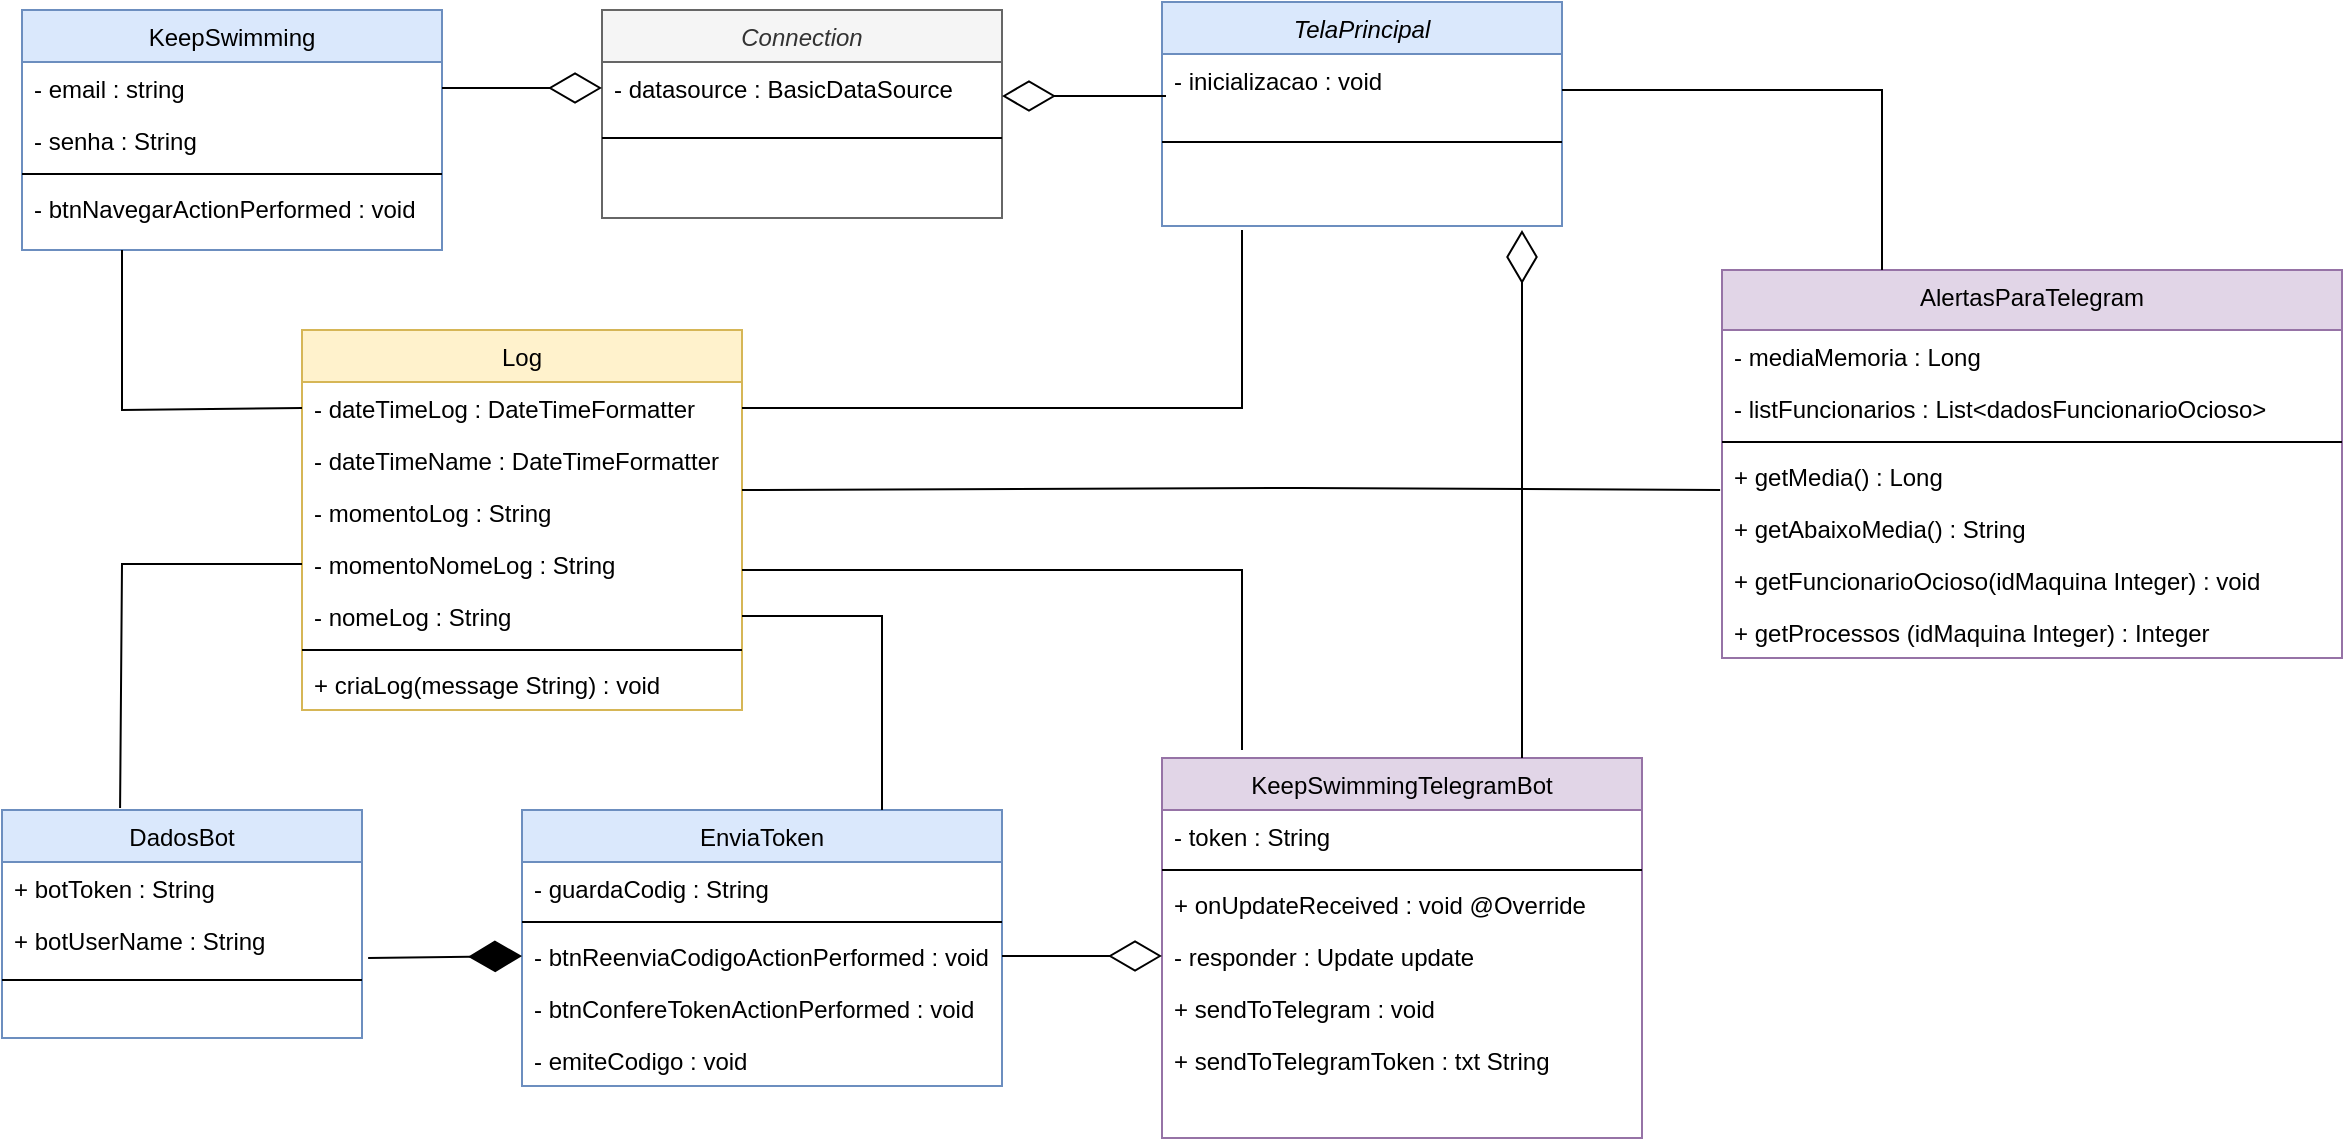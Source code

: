 <mxfile version="18.1.1" type="github">
  <diagram id="C5RBs43oDa-KdzZeNtuy" name="Page-1">
    <mxGraphModel dx="2208" dy="802" grid="1" gridSize="10" guides="1" tooltips="1" connect="1" arrows="1" fold="1" page="1" pageScale="1" pageWidth="827" pageHeight="1169" math="0" shadow="0">
      <root>
        <mxCell id="WIyWlLk6GJQsqaUBKTNV-0" />
        <mxCell id="WIyWlLk6GJQsqaUBKTNV-1" parent="WIyWlLk6GJQsqaUBKTNV-0" />
        <mxCell id="zkfFHV4jXpPFQw0GAbJ--0" value="Connection" style="swimlane;fontStyle=2;align=center;verticalAlign=top;childLayout=stackLayout;horizontal=1;startSize=26;horizontalStack=0;resizeParent=1;resizeLast=0;collapsible=1;marginBottom=0;rounded=0;shadow=0;strokeWidth=1;fillColor=#f5f5f5;fontColor=#333333;strokeColor=#666666;" parent="WIyWlLk6GJQsqaUBKTNV-1" vertex="1">
          <mxGeometry x="-400" y="40" width="200" height="104" as="geometry">
            <mxRectangle x="230" y="140" width="160" height="26" as="alternateBounds" />
          </mxGeometry>
        </mxCell>
        <mxCell id="zkfFHV4jXpPFQw0GAbJ--1" value="- datasource : BasicDataSource" style="text;align=left;verticalAlign=top;spacingLeft=4;spacingRight=4;overflow=hidden;rotatable=0;points=[[0,0.5],[1,0.5]];portConstraint=eastwest;" parent="zkfFHV4jXpPFQw0GAbJ--0" vertex="1">
          <mxGeometry y="26" width="200" height="26" as="geometry" />
        </mxCell>
        <mxCell id="zkfFHV4jXpPFQw0GAbJ--4" value="" style="line;html=1;strokeWidth=1;align=left;verticalAlign=middle;spacingTop=-1;spacingLeft=3;spacingRight=3;rotatable=0;labelPosition=right;points=[];portConstraint=eastwest;" parent="zkfFHV4jXpPFQw0GAbJ--0" vertex="1">
          <mxGeometry y="52" width="200" height="24" as="geometry" />
        </mxCell>
        <mxCell id="zkfFHV4jXpPFQw0GAbJ--6" value="EnviaToken" style="swimlane;fontStyle=0;align=center;verticalAlign=top;childLayout=stackLayout;horizontal=1;startSize=26;horizontalStack=0;resizeParent=1;resizeLast=0;collapsible=1;marginBottom=0;rounded=0;shadow=0;strokeWidth=1;fillColor=#dae8fc;strokeColor=#6c8ebf;" parent="WIyWlLk6GJQsqaUBKTNV-1" vertex="1">
          <mxGeometry x="-440" y="440" width="240" height="138" as="geometry">
            <mxRectangle x="130" y="380" width="160" height="26" as="alternateBounds" />
          </mxGeometry>
        </mxCell>
        <mxCell id="zkfFHV4jXpPFQw0GAbJ--7" value="- guardaCodig : String" style="text;align=left;verticalAlign=top;spacingLeft=4;spacingRight=4;overflow=hidden;rotatable=0;points=[[0,0.5],[1,0.5]];portConstraint=eastwest;" parent="zkfFHV4jXpPFQw0GAbJ--6" vertex="1">
          <mxGeometry y="26" width="240" height="26" as="geometry" />
        </mxCell>
        <mxCell id="zkfFHV4jXpPFQw0GAbJ--9" value="" style="line;html=1;strokeWidth=1;align=left;verticalAlign=middle;spacingTop=-1;spacingLeft=3;spacingRight=3;rotatable=0;labelPosition=right;points=[];portConstraint=eastwest;" parent="zkfFHV4jXpPFQw0GAbJ--6" vertex="1">
          <mxGeometry y="52" width="240" height="8" as="geometry" />
        </mxCell>
        <mxCell id="zkfFHV4jXpPFQw0GAbJ--11" value="- btnReenviaCodigoActionPerformed : void&#xa;" style="text;align=left;verticalAlign=top;spacingLeft=4;spacingRight=4;overflow=hidden;rotatable=0;points=[[0,0.5],[1,0.5]];portConstraint=eastwest;" parent="zkfFHV4jXpPFQw0GAbJ--6" vertex="1">
          <mxGeometry y="60" width="240" height="26" as="geometry" />
        </mxCell>
        <mxCell id="9om1W-aeIpIk0Kfcta7R-9" value="- btnConfereTokenActionPerformed : void" style="text;align=left;verticalAlign=top;spacingLeft=4;spacingRight=4;overflow=hidden;rotatable=0;points=[[0,0.5],[1,0.5]];portConstraint=eastwest;" parent="zkfFHV4jXpPFQw0GAbJ--6" vertex="1">
          <mxGeometry y="86" width="240" height="26" as="geometry" />
        </mxCell>
        <mxCell id="9om1W-aeIpIk0Kfcta7R-10" value="- emiteCodigo : void" style="text;align=left;verticalAlign=top;spacingLeft=4;spacingRight=4;overflow=hidden;rotatable=0;points=[[0,0.5],[1,0.5]];portConstraint=eastwest;" parent="zkfFHV4jXpPFQw0GAbJ--6" vertex="1">
          <mxGeometry y="112" width="240" height="26" as="geometry" />
        </mxCell>
        <mxCell id="zkfFHV4jXpPFQw0GAbJ--17" value="DadosBot" style="swimlane;fontStyle=0;align=center;verticalAlign=top;childLayout=stackLayout;horizontal=1;startSize=26;horizontalStack=0;resizeParent=1;resizeLast=0;collapsible=1;marginBottom=0;rounded=0;shadow=0;strokeWidth=1;fillColor=#dae8fc;strokeColor=#6c8ebf;" parent="WIyWlLk6GJQsqaUBKTNV-1" vertex="1">
          <mxGeometry x="-700" y="440" width="180" height="114" as="geometry">
            <mxRectangle x="550" y="140" width="160" height="26" as="alternateBounds" />
          </mxGeometry>
        </mxCell>
        <mxCell id="zkfFHV4jXpPFQw0GAbJ--18" value="+ botToken : String" style="text;align=left;verticalAlign=top;spacingLeft=4;spacingRight=4;overflow=hidden;rotatable=0;points=[[0,0.5],[1,0.5]];portConstraint=eastwest;" parent="zkfFHV4jXpPFQw0GAbJ--17" vertex="1">
          <mxGeometry y="26" width="180" height="26" as="geometry" />
        </mxCell>
        <mxCell id="zkfFHV4jXpPFQw0GAbJ--19" value="+ botUserName : String" style="text;align=left;verticalAlign=top;spacingLeft=4;spacingRight=4;overflow=hidden;rotatable=0;points=[[0,0.5],[1,0.5]];portConstraint=eastwest;rounded=0;shadow=0;html=0;" parent="zkfFHV4jXpPFQw0GAbJ--17" vertex="1">
          <mxGeometry y="52" width="180" height="26" as="geometry" />
        </mxCell>
        <mxCell id="zkfFHV4jXpPFQw0GAbJ--23" value="" style="line;html=1;strokeWidth=1;align=left;verticalAlign=middle;spacingTop=-1;spacingLeft=3;spacingRight=3;rotatable=0;labelPosition=right;points=[];portConstraint=eastwest;" parent="zkfFHV4jXpPFQw0GAbJ--17" vertex="1">
          <mxGeometry y="78" width="180" height="14" as="geometry" />
        </mxCell>
        <mxCell id="9om1W-aeIpIk0Kfcta7R-0" value="KeepSwimming" style="swimlane;fontStyle=0;align=center;verticalAlign=top;childLayout=stackLayout;horizontal=1;startSize=26;horizontalStack=0;resizeParent=1;resizeLast=0;collapsible=1;marginBottom=0;rounded=0;shadow=0;strokeWidth=1;fillColor=#dae8fc;strokeColor=#6c8ebf;" parent="WIyWlLk6GJQsqaUBKTNV-1" vertex="1">
          <mxGeometry x="-690" y="40" width="210" height="120" as="geometry">
            <mxRectangle x="340" y="380" width="170" height="26" as="alternateBounds" />
          </mxGeometry>
        </mxCell>
        <mxCell id="9om1W-aeIpIk0Kfcta7R-1" value="- email : string" style="text;align=left;verticalAlign=top;spacingLeft=4;spacingRight=4;overflow=hidden;rotatable=0;points=[[0,0.5],[1,0.5]];portConstraint=eastwest;" parent="9om1W-aeIpIk0Kfcta7R-0" vertex="1">
          <mxGeometry y="26" width="210" height="26" as="geometry" />
        </mxCell>
        <mxCell id="9om1W-aeIpIk0Kfcta7R-23" value="- senha : String" style="text;align=left;verticalAlign=top;spacingLeft=4;spacingRight=4;overflow=hidden;rotatable=0;points=[[0,0.5],[1,0.5]];portConstraint=eastwest;" parent="9om1W-aeIpIk0Kfcta7R-0" vertex="1">
          <mxGeometry y="52" width="210" height="26" as="geometry" />
        </mxCell>
        <mxCell id="9om1W-aeIpIk0Kfcta7R-2" value="" style="line;html=1;strokeWidth=1;align=left;verticalAlign=middle;spacingTop=-1;spacingLeft=3;spacingRight=3;rotatable=0;labelPosition=right;points=[];portConstraint=eastwest;" parent="9om1W-aeIpIk0Kfcta7R-0" vertex="1">
          <mxGeometry y="78" width="210" height="8" as="geometry" />
        </mxCell>
        <mxCell id="9om1W-aeIpIk0Kfcta7R-24" value="- btnNavegarActionPerformed : void" style="text;align=left;verticalAlign=top;spacingLeft=4;spacingRight=4;overflow=hidden;rotatable=0;points=[[0,0.5],[1,0.5]];portConstraint=eastwest;" parent="9om1W-aeIpIk0Kfcta7R-0" vertex="1">
          <mxGeometry y="86" width="210" height="26" as="geometry" />
        </mxCell>
        <mxCell id="9om1W-aeIpIk0Kfcta7R-26" value="KeepSwimmingTelegramBot" style="swimlane;fontStyle=0;align=center;verticalAlign=top;childLayout=stackLayout;horizontal=1;startSize=26;horizontalStack=0;resizeParent=1;resizeLast=0;collapsible=1;marginBottom=0;rounded=0;shadow=0;strokeWidth=1;fillColor=#e1d5e7;strokeColor=#9673a6;" parent="WIyWlLk6GJQsqaUBKTNV-1" vertex="1">
          <mxGeometry x="-120" y="414" width="240" height="190" as="geometry">
            <mxRectangle x="130" y="380" width="160" height="26" as="alternateBounds" />
          </mxGeometry>
        </mxCell>
        <mxCell id="9om1W-aeIpIk0Kfcta7R-32" value="- token : String" style="text;align=left;verticalAlign=top;spacingLeft=4;spacingRight=4;overflow=hidden;rotatable=0;points=[[0,0.5],[1,0.5]];portConstraint=eastwest;" parent="9om1W-aeIpIk0Kfcta7R-26" vertex="1">
          <mxGeometry y="26" width="240" height="26" as="geometry" />
        </mxCell>
        <mxCell id="9om1W-aeIpIk0Kfcta7R-28" value="" style="line;html=1;strokeWidth=1;align=left;verticalAlign=middle;spacingTop=-1;spacingLeft=3;spacingRight=3;rotatable=0;labelPosition=right;points=[];portConstraint=eastwest;" parent="9om1W-aeIpIk0Kfcta7R-26" vertex="1">
          <mxGeometry y="52" width="240" height="8" as="geometry" />
        </mxCell>
        <mxCell id="9om1W-aeIpIk0Kfcta7R-29" value="+ onUpdateReceived : void @Override" style="text;align=left;verticalAlign=top;spacingLeft=4;spacingRight=4;overflow=hidden;rotatable=0;points=[[0,0.5],[1,0.5]];portConstraint=eastwest;" parent="9om1W-aeIpIk0Kfcta7R-26" vertex="1">
          <mxGeometry y="60" width="240" height="26" as="geometry" />
        </mxCell>
        <mxCell id="9om1W-aeIpIk0Kfcta7R-30" value="- responder : Update update" style="text;align=left;verticalAlign=top;spacingLeft=4;spacingRight=4;overflow=hidden;rotatable=0;points=[[0,0.5],[1,0.5]];portConstraint=eastwest;" parent="9om1W-aeIpIk0Kfcta7R-26" vertex="1">
          <mxGeometry y="86" width="240" height="26" as="geometry" />
        </mxCell>
        <mxCell id="9om1W-aeIpIk0Kfcta7R-31" value="+ sendToTelegram : void" style="text;align=left;verticalAlign=top;spacingLeft=4;spacingRight=4;overflow=hidden;rotatable=0;points=[[0,0.5],[1,0.5]];portConstraint=eastwest;" parent="9om1W-aeIpIk0Kfcta7R-26" vertex="1">
          <mxGeometry y="112" width="240" height="26" as="geometry" />
        </mxCell>
        <mxCell id="9om1W-aeIpIk0Kfcta7R-33" value="+ sendToTelegramToken : txt String" style="text;align=left;verticalAlign=top;spacingLeft=4;spacingRight=4;overflow=hidden;rotatable=0;points=[[0,0.5],[1,0.5]];portConstraint=eastwest;" parent="9om1W-aeIpIk0Kfcta7R-26" vertex="1">
          <mxGeometry y="138" width="240" height="26" as="geometry" />
        </mxCell>
        <mxCell id="9om1W-aeIpIk0Kfcta7R-34" value="TelaPrincipal" style="swimlane;fontStyle=2;align=center;verticalAlign=top;childLayout=stackLayout;horizontal=1;startSize=26;horizontalStack=0;resizeParent=1;resizeLast=0;collapsible=1;marginBottom=0;rounded=0;shadow=0;strokeWidth=1;fillColor=#dae8fc;strokeColor=#6c8ebf;" parent="WIyWlLk6GJQsqaUBKTNV-1" vertex="1">
          <mxGeometry x="-120" y="36" width="200" height="112" as="geometry">
            <mxRectangle x="230" y="140" width="160" height="26" as="alternateBounds" />
          </mxGeometry>
        </mxCell>
        <mxCell id="9om1W-aeIpIk0Kfcta7R-35" value="- inicializacao : void" style="text;align=left;verticalAlign=top;spacingLeft=4;spacingRight=4;overflow=hidden;rotatable=0;points=[[0,0.5],[1,0.5]];portConstraint=eastwest;" parent="9om1W-aeIpIk0Kfcta7R-34" vertex="1">
          <mxGeometry y="26" width="200" height="26" as="geometry" />
        </mxCell>
        <mxCell id="9om1W-aeIpIk0Kfcta7R-36" value="" style="line;html=1;strokeWidth=1;align=left;verticalAlign=middle;spacingTop=-1;spacingLeft=3;spacingRight=3;rotatable=0;labelPosition=right;points=[];portConstraint=eastwest;" parent="9om1W-aeIpIk0Kfcta7R-34" vertex="1">
          <mxGeometry y="52" width="200" height="36" as="geometry" />
        </mxCell>
        <mxCell id="MHoGUISDVHaFtzzh9ENh-5" value="" style="endArrow=diamondThin;endFill=1;endSize=24;html=1;rounded=0;entryX=0;entryY=0.5;entryDx=0;entryDy=0;exitX=1.017;exitY=0.846;exitDx=0;exitDy=0;exitPerimeter=0;" parent="WIyWlLk6GJQsqaUBKTNV-1" source="zkfFHV4jXpPFQw0GAbJ--19" target="zkfFHV4jXpPFQw0GAbJ--11" edge="1">
          <mxGeometry width="160" relative="1" as="geometry">
            <mxPoint x="-550" y="480" as="sourcePoint" />
            <mxPoint x="-490" y="530" as="targetPoint" />
          </mxGeometry>
        </mxCell>
        <mxCell id="MHoGUISDVHaFtzzh9ENh-7" value="" style="endArrow=diamondThin;endFill=0;endSize=24;html=1;rounded=0;exitX=0.75;exitY=0;exitDx=0;exitDy=0;" parent="WIyWlLk6GJQsqaUBKTNV-1" source="9om1W-aeIpIk0Kfcta7R-26" edge="1">
          <mxGeometry width="160" relative="1" as="geometry">
            <mxPoint x="-20" y="410" as="sourcePoint" />
            <mxPoint x="60" y="150" as="targetPoint" />
          </mxGeometry>
        </mxCell>
        <mxCell id="MHoGUISDVHaFtzzh9ENh-8" value="" style="endArrow=diamondThin;endFill=0;endSize=24;html=1;rounded=0;entryX=0;entryY=0.5;entryDx=0;entryDy=0;exitX=1;exitY=0.5;exitDx=0;exitDy=0;" parent="WIyWlLk6GJQsqaUBKTNV-1" source="9om1W-aeIpIk0Kfcta7R-1" target="zkfFHV4jXpPFQw0GAbJ--1" edge="1">
          <mxGeometry width="160" relative="1" as="geometry">
            <mxPoint x="270" y="120" as="sourcePoint" />
            <mxPoint x="580" y="230" as="targetPoint" />
          </mxGeometry>
        </mxCell>
        <mxCell id="SNymxPdwUcIWJtr3EyHk-0" value="AlertasParaTelegram" style="swimlane;fontStyle=0;align=center;verticalAlign=top;childLayout=stackLayout;horizontal=1;startSize=30;horizontalStack=0;resizeParent=1;resizeLast=0;collapsible=1;marginBottom=0;rounded=0;shadow=0;strokeWidth=1;fillColor=#e1d5e7;strokeColor=#9673a6;" vertex="1" parent="WIyWlLk6GJQsqaUBKTNV-1">
          <mxGeometry x="160" y="170" width="310" height="194" as="geometry">
            <mxRectangle x="130" y="380" width="160" height="26" as="alternateBounds" />
          </mxGeometry>
        </mxCell>
        <mxCell id="SNymxPdwUcIWJtr3EyHk-1" value="- mediaMemoria : Long" style="text;align=left;verticalAlign=top;spacingLeft=4;spacingRight=4;overflow=hidden;rotatable=0;points=[[0,0.5],[1,0.5]];portConstraint=eastwest;" vertex="1" parent="SNymxPdwUcIWJtr3EyHk-0">
          <mxGeometry y="30" width="310" height="26" as="geometry" />
        </mxCell>
        <mxCell id="SNymxPdwUcIWJtr3EyHk-2" value="- listFuncionarios : List&lt;dadosFuncionarioOcioso&gt;&#xa; " style="text;align=left;verticalAlign=top;spacingLeft=4;spacingRight=4;overflow=hidden;rotatable=0;points=[[0,0.5],[1,0.5]];portConstraint=eastwest;" vertex="1" parent="SNymxPdwUcIWJtr3EyHk-0">
          <mxGeometry y="56" width="310" height="26" as="geometry" />
        </mxCell>
        <mxCell id="SNymxPdwUcIWJtr3EyHk-4" value="" style="line;html=1;strokeWidth=1;align=left;verticalAlign=middle;spacingTop=-1;spacingLeft=3;spacingRight=3;rotatable=0;labelPosition=right;points=[];portConstraint=eastwest;" vertex="1" parent="SNymxPdwUcIWJtr3EyHk-0">
          <mxGeometry y="82" width="310" height="8" as="geometry" />
        </mxCell>
        <mxCell id="SNymxPdwUcIWJtr3EyHk-5" value="+ getMedia() : Long" style="text;align=left;verticalAlign=top;spacingLeft=4;spacingRight=4;overflow=hidden;rotatable=0;points=[[0,0.5],[1,0.5]];portConstraint=eastwest;" vertex="1" parent="SNymxPdwUcIWJtr3EyHk-0">
          <mxGeometry y="90" width="310" height="26" as="geometry" />
        </mxCell>
        <mxCell id="SNymxPdwUcIWJtr3EyHk-8" value="+ getAbaixoMedia() : String" style="text;align=left;verticalAlign=top;spacingLeft=4;spacingRight=4;overflow=hidden;rotatable=0;points=[[0,0.5],[1,0.5]];portConstraint=eastwest;" vertex="1" parent="SNymxPdwUcIWJtr3EyHk-0">
          <mxGeometry y="116" width="310" height="26" as="geometry" />
        </mxCell>
        <mxCell id="SNymxPdwUcIWJtr3EyHk-7" value="+ getFuncionarioOcioso(idMaquina Integer) : void" style="text;align=left;verticalAlign=top;spacingLeft=4;spacingRight=4;overflow=hidden;rotatable=0;points=[[0,0.5],[1,0.5]];portConstraint=eastwest;" vertex="1" parent="SNymxPdwUcIWJtr3EyHk-0">
          <mxGeometry y="142" width="310" height="26" as="geometry" />
        </mxCell>
        <mxCell id="SNymxPdwUcIWJtr3EyHk-6" value="+ getProcessos (idMaquina Integer) : Integer" style="text;align=left;verticalAlign=top;spacingLeft=4;spacingRight=4;overflow=hidden;rotatable=0;points=[[0,0.5],[1,0.5]];portConstraint=eastwest;" vertex="1" parent="SNymxPdwUcIWJtr3EyHk-0">
          <mxGeometry y="168" width="310" height="26" as="geometry" />
        </mxCell>
        <mxCell id="SNymxPdwUcIWJtr3EyHk-10" value="" style="endArrow=diamondThin;endFill=0;endSize=24;html=1;rounded=0;exitX=1;exitY=0.5;exitDx=0;exitDy=0;entryX=0;entryY=0.5;entryDx=0;entryDy=0;" edge="1" parent="WIyWlLk6GJQsqaUBKTNV-1" source="zkfFHV4jXpPFQw0GAbJ--11" target="9om1W-aeIpIk0Kfcta7R-30">
          <mxGeometry width="160" relative="1" as="geometry">
            <mxPoint x="-160" y="548" as="sourcePoint" />
            <mxPoint x="-160" y="446" as="targetPoint" />
          </mxGeometry>
        </mxCell>
        <mxCell id="SNymxPdwUcIWJtr3EyHk-14" value="" style="endArrow=none;html=1;rounded=0;" edge="1" parent="WIyWlLk6GJQsqaUBKTNV-1">
          <mxGeometry width="50" height="50" relative="1" as="geometry">
            <mxPoint x="80" y="80" as="sourcePoint" />
            <mxPoint x="240" y="170" as="targetPoint" />
            <Array as="points">
              <mxPoint x="240" y="80" />
            </Array>
          </mxGeometry>
        </mxCell>
        <mxCell id="SNymxPdwUcIWJtr3EyHk-15" value="Log" style="swimlane;fontStyle=0;align=center;verticalAlign=top;childLayout=stackLayout;horizontal=1;startSize=26;horizontalStack=0;resizeParent=1;resizeLast=0;collapsible=1;marginBottom=0;rounded=0;shadow=0;strokeWidth=1;fillColor=#fff2cc;strokeColor=#d6b656;" vertex="1" parent="WIyWlLk6GJQsqaUBKTNV-1">
          <mxGeometry x="-550" y="200" width="220" height="190" as="geometry">
            <mxRectangle x="340" y="380" width="170" height="26" as="alternateBounds" />
          </mxGeometry>
        </mxCell>
        <mxCell id="SNymxPdwUcIWJtr3EyHk-16" value="- dateTimeLog : DateTimeFormatter" style="text;align=left;verticalAlign=top;spacingLeft=4;spacingRight=4;overflow=hidden;rotatable=0;points=[[0,0.5],[1,0.5]];portConstraint=eastwest;" vertex="1" parent="SNymxPdwUcIWJtr3EyHk-15">
          <mxGeometry y="26" width="220" height="26" as="geometry" />
        </mxCell>
        <mxCell id="SNymxPdwUcIWJtr3EyHk-22" value="- dateTimeName : DateTimeFormatter" style="text;align=left;verticalAlign=top;spacingLeft=4;spacingRight=4;overflow=hidden;rotatable=0;points=[[0,0.5],[1,0.5]];portConstraint=eastwest;" vertex="1" parent="SNymxPdwUcIWJtr3EyHk-15">
          <mxGeometry y="52" width="220" height="26" as="geometry" />
        </mxCell>
        <mxCell id="SNymxPdwUcIWJtr3EyHk-25" value="- momentoLog : String" style="text;align=left;verticalAlign=top;spacingLeft=4;spacingRight=4;overflow=hidden;rotatable=0;points=[[0,0.5],[1,0.5]];portConstraint=eastwest;" vertex="1" parent="SNymxPdwUcIWJtr3EyHk-15">
          <mxGeometry y="78" width="220" height="26" as="geometry" />
        </mxCell>
        <mxCell id="SNymxPdwUcIWJtr3EyHk-26" value="- momentoNomeLog : String" style="text;align=left;verticalAlign=top;spacingLeft=4;spacingRight=4;overflow=hidden;rotatable=0;points=[[0,0.5],[1,0.5]];portConstraint=eastwest;" vertex="1" parent="SNymxPdwUcIWJtr3EyHk-15">
          <mxGeometry y="104" width="220" height="26" as="geometry" />
        </mxCell>
        <mxCell id="SNymxPdwUcIWJtr3EyHk-23" value="- nomeLog : String" style="text;align=left;verticalAlign=top;spacingLeft=4;spacingRight=4;overflow=hidden;rotatable=0;points=[[0,0.5],[1,0.5]];portConstraint=eastwest;" vertex="1" parent="SNymxPdwUcIWJtr3EyHk-15">
          <mxGeometry y="130" width="220" height="26" as="geometry" />
        </mxCell>
        <mxCell id="SNymxPdwUcIWJtr3EyHk-18" value="" style="line;html=1;strokeWidth=1;align=left;verticalAlign=middle;spacingTop=-1;spacingLeft=3;spacingRight=3;rotatable=0;labelPosition=right;points=[];portConstraint=eastwest;" vertex="1" parent="SNymxPdwUcIWJtr3EyHk-15">
          <mxGeometry y="156" width="220" height="8" as="geometry" />
        </mxCell>
        <mxCell id="SNymxPdwUcIWJtr3EyHk-19" value="+ criaLog(message String) : void" style="text;align=left;verticalAlign=top;spacingLeft=4;spacingRight=4;overflow=hidden;rotatable=0;points=[[0,0.5],[1,0.5]];portConstraint=eastwest;" vertex="1" parent="SNymxPdwUcIWJtr3EyHk-15">
          <mxGeometry y="164" width="220" height="26" as="geometry" />
        </mxCell>
        <mxCell id="SNymxPdwUcIWJtr3EyHk-33" value="" style="endArrow=none;html=1;rounded=0;exitX=1;exitY=0.5;exitDx=0;exitDy=0;entryX=0.75;entryY=0;entryDx=0;entryDy=0;" edge="1" parent="WIyWlLk6GJQsqaUBKTNV-1" source="SNymxPdwUcIWJtr3EyHk-23" target="zkfFHV4jXpPFQw0GAbJ--6">
          <mxGeometry width="50" height="50" relative="1" as="geometry">
            <mxPoint x="-320" y="324" as="sourcePoint" />
            <mxPoint x="-160" y="414" as="targetPoint" />
            <Array as="points">
              <mxPoint x="-260" y="343" />
            </Array>
          </mxGeometry>
        </mxCell>
        <mxCell id="SNymxPdwUcIWJtr3EyHk-34" value="" style="endArrow=none;html=1;rounded=0;exitX=1;exitY=0.5;exitDx=0;exitDy=0;" edge="1" parent="WIyWlLk6GJQsqaUBKTNV-1" source="SNymxPdwUcIWJtr3EyHk-16">
          <mxGeometry width="50" height="50" relative="1" as="geometry">
            <mxPoint x="-290" y="200" as="sourcePoint" />
            <mxPoint x="-80" y="150" as="targetPoint" />
            <Array as="points">
              <mxPoint x="-80" y="239" />
            </Array>
          </mxGeometry>
        </mxCell>
        <mxCell id="SNymxPdwUcIWJtr3EyHk-35" value="" style="endArrow=none;html=1;rounded=0;entryX=-0.003;entryY=0.769;entryDx=0;entryDy=0;entryPerimeter=0;" edge="1" parent="WIyWlLk6GJQsqaUBKTNV-1" target="SNymxPdwUcIWJtr3EyHk-5">
          <mxGeometry width="50" height="50" relative="1" as="geometry">
            <mxPoint x="-330" y="280" as="sourcePoint" />
            <mxPoint x="-50" y="190" as="targetPoint" />
            <Array as="points">
              <mxPoint x="-50" y="279" />
            </Array>
          </mxGeometry>
        </mxCell>
        <mxCell id="SNymxPdwUcIWJtr3EyHk-36" value="" style="endArrow=none;html=1;rounded=0;" edge="1" parent="WIyWlLk6GJQsqaUBKTNV-1">
          <mxGeometry width="50" height="50" relative="1" as="geometry">
            <mxPoint x="-330" y="320" as="sourcePoint" />
            <mxPoint x="-80" y="410" as="targetPoint" />
            <Array as="points">
              <mxPoint x="-80" y="320" />
            </Array>
          </mxGeometry>
        </mxCell>
        <mxCell id="SNymxPdwUcIWJtr3EyHk-37" value="" style="endArrow=none;html=1;rounded=0;entryX=0;entryY=0.5;entryDx=0;entryDy=0;" edge="1" parent="WIyWlLk6GJQsqaUBKTNV-1" target="SNymxPdwUcIWJtr3EyHk-16">
          <mxGeometry width="50" height="50" relative="1" as="geometry">
            <mxPoint x="-640" y="160" as="sourcePoint" />
            <mxPoint x="-230" y="270" as="targetPoint" />
            <Array as="points">
              <mxPoint x="-640" y="240" />
            </Array>
          </mxGeometry>
        </mxCell>
        <mxCell id="SNymxPdwUcIWJtr3EyHk-38" value="" style="endArrow=none;html=1;rounded=0;exitX=0.328;exitY=-0.009;exitDx=0;exitDy=0;exitPerimeter=0;entryX=0;entryY=0.5;entryDx=0;entryDy=0;" edge="1" parent="WIyWlLk6GJQsqaUBKTNV-1" source="zkfFHV4jXpPFQw0GAbJ--17" target="SNymxPdwUcIWJtr3EyHk-26">
          <mxGeometry width="50" height="50" relative="1" as="geometry">
            <mxPoint x="-680" y="270" as="sourcePoint" />
            <mxPoint x="-580" y="310" as="targetPoint" />
            <Array as="points">
              <mxPoint x="-640" y="317" />
            </Array>
          </mxGeometry>
        </mxCell>
        <mxCell id="SNymxPdwUcIWJtr3EyHk-39" value="" style="endArrow=diamondThin;endFill=0;endSize=24;html=1;rounded=0;exitX=0.01;exitY=0.808;exitDx=0;exitDy=0;exitPerimeter=0;" edge="1" parent="WIyWlLk6GJQsqaUBKTNV-1" source="9om1W-aeIpIk0Kfcta7R-35">
          <mxGeometry width="160" relative="1" as="geometry">
            <mxPoint x="-210" y="180" as="sourcePoint" />
            <mxPoint x="-200" y="83" as="targetPoint" />
          </mxGeometry>
        </mxCell>
      </root>
    </mxGraphModel>
  </diagram>
</mxfile>
